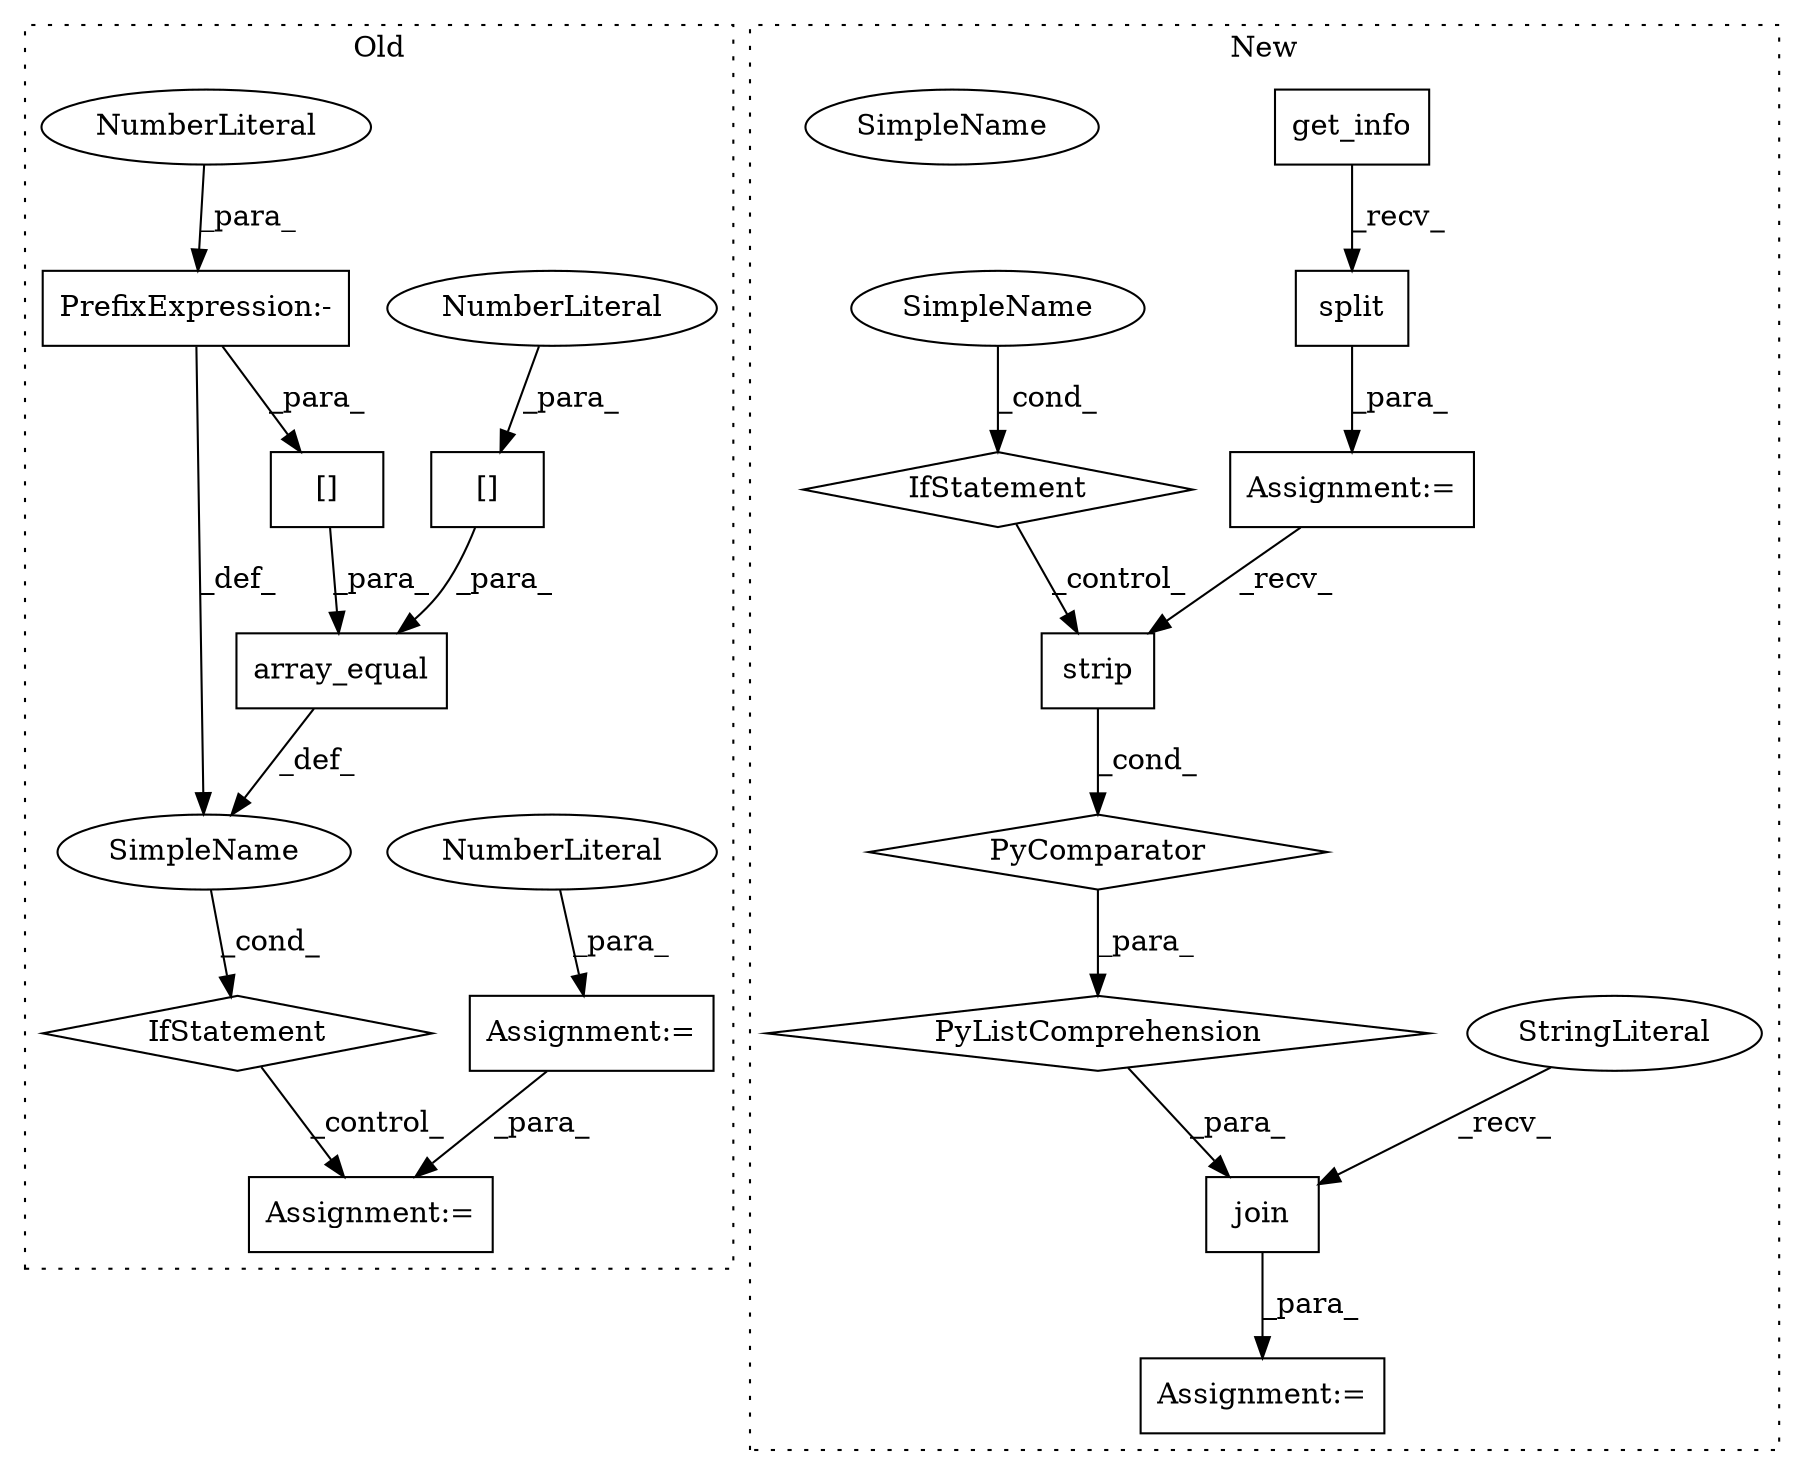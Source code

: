 digraph G {
subgraph cluster0 {
1 [label="[]" a="2" s="5511,5514" l="2,1" shape="box"];
7 [label="NumberLiteral" a="34" s="5513" l="1" shape="ellipse"];
9 [label="array_equal" a="32" s="5499,5531" l="12,1" shape="box"];
10 [label="[]" a="2" s="5516,5530" l="12,1" shape="box"];
13 [label="IfStatement" a="25" s="5489,5532" l="4,2" shape="diamond"];
14 [label="SimpleName" a="42" s="" l="" shape="ellipse"];
15 [label="Assignment:=" a="7" s="5565" l="2" shape="box"];
17 [label="Assignment:=" a="7" s="5246" l="1" shape="box"];
18 [label="NumberLiteral" a="34" s="5247" l="1" shape="ellipse"];
20 [label="PrefixExpression:-" a="38" s="5528" l="1" shape="box"];
21 [label="NumberLiteral" a="34" s="5529" l="1" shape="ellipse"];
label = "Old";
style="dotted";
}
subgraph cluster1 {
2 [label="get_info" a="32" s="6079" l="10" shape="box"];
3 [label="Assignment:=" a="7" s="5970" l="1" shape="box"];
4 [label="Assignment:=" a="7" s="6061" l="45" shape="box"];
5 [label="strip" a="32" s="5996" l="7" shape="box"];
6 [label="PyComparator" a="113" s="6061" l="45" shape="diamond"];
8 [label="split" a="32" s="6090" l="7" shape="box"];
11 [label="SimpleName" a="42" s="6101" l="5" shape="ellipse"];
12 [label="IfStatement" a="25" s="6061" l="45" shape="diamond"];
16 [label="join" a="32" s="5975,6114" l="16,-5" shape="box"];
19 [label="PyListComprehension" a="109" s="5991" l="123" shape="diamond"];
22 [label="StringLiteral" a="45" s="5971" l="3" shape="ellipse"];
23 [label="SimpleName" a="42" s="6101" l="5" shape="ellipse"];
label = "New";
style="dotted";
}
1 -> 9 [label="_para_"];
2 -> 8 [label="_recv_"];
4 -> 5 [label="_recv_"];
5 -> 6 [label="_cond_"];
6 -> 19 [label="_para_"];
7 -> 1 [label="_para_"];
8 -> 4 [label="_para_"];
9 -> 14 [label="_def_"];
10 -> 9 [label="_para_"];
12 -> 5 [label="_control_"];
13 -> 15 [label="_control_"];
14 -> 13 [label="_cond_"];
16 -> 3 [label="_para_"];
17 -> 15 [label="_para_"];
18 -> 17 [label="_para_"];
19 -> 16 [label="_para_"];
20 -> 10 [label="_para_"];
20 -> 14 [label="_def_"];
21 -> 20 [label="_para_"];
22 -> 16 [label="_recv_"];
23 -> 12 [label="_cond_"];
}